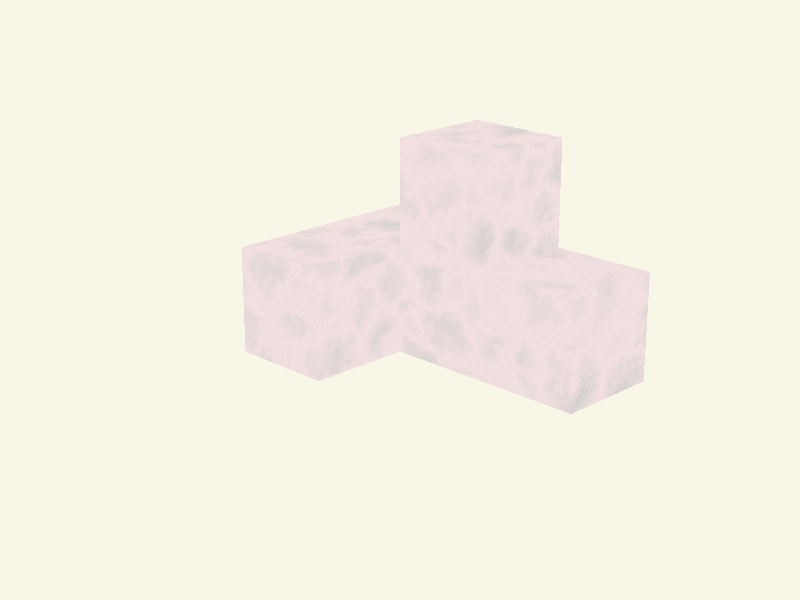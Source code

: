 //EXAMPLE OF A "CUBE BUILDING"

#include "colors.inc"
#include "woods.inc"
#include "stones.inc"
#include "metals.inc"
#include "golds.inc"
#include "glass.inc"

//Place the camera
camera {
  sky <0,0,1>          //Don't change this
  direction <-1,0,0>   //Don't change this  
  location  <10,10,5>  //Change this to move the camera to a different point
  look_at   <0,0,0>    //Change this to aim the camera at a different point
  right <-4/3,0,0>     //Don't change this
  angle 30
}

//Place a light
light_source {
  <10,-10,10>  //Change this if you want to put the light at a different point
  color White*3
}

//Set a background color
background { color White*2 }

//Create a "floor"
plane {
  <0,0,-1>,0
  texture { T_Silver_1A }
}

//Create a box that extends between the 2 specified points
#declare mycube = box {
  <0,0,0>  // one corner position <X1 Y1 Z1>
  <1,1,1>  // other corner position <X2 Y2 Z2>
}

//Change cubes and their locations below this point.

object { mycube texture {T_Stone32} }
object { mycube translate <1,0,0> texture {T_Stone32} }
object { mycube translate <0,1,0> texture {T_Stone32} }
object { mycube translate <0,2,0> texture {T_Stone32} }
object { mycube translate <0,1,1> texture {T_Stone32} }
